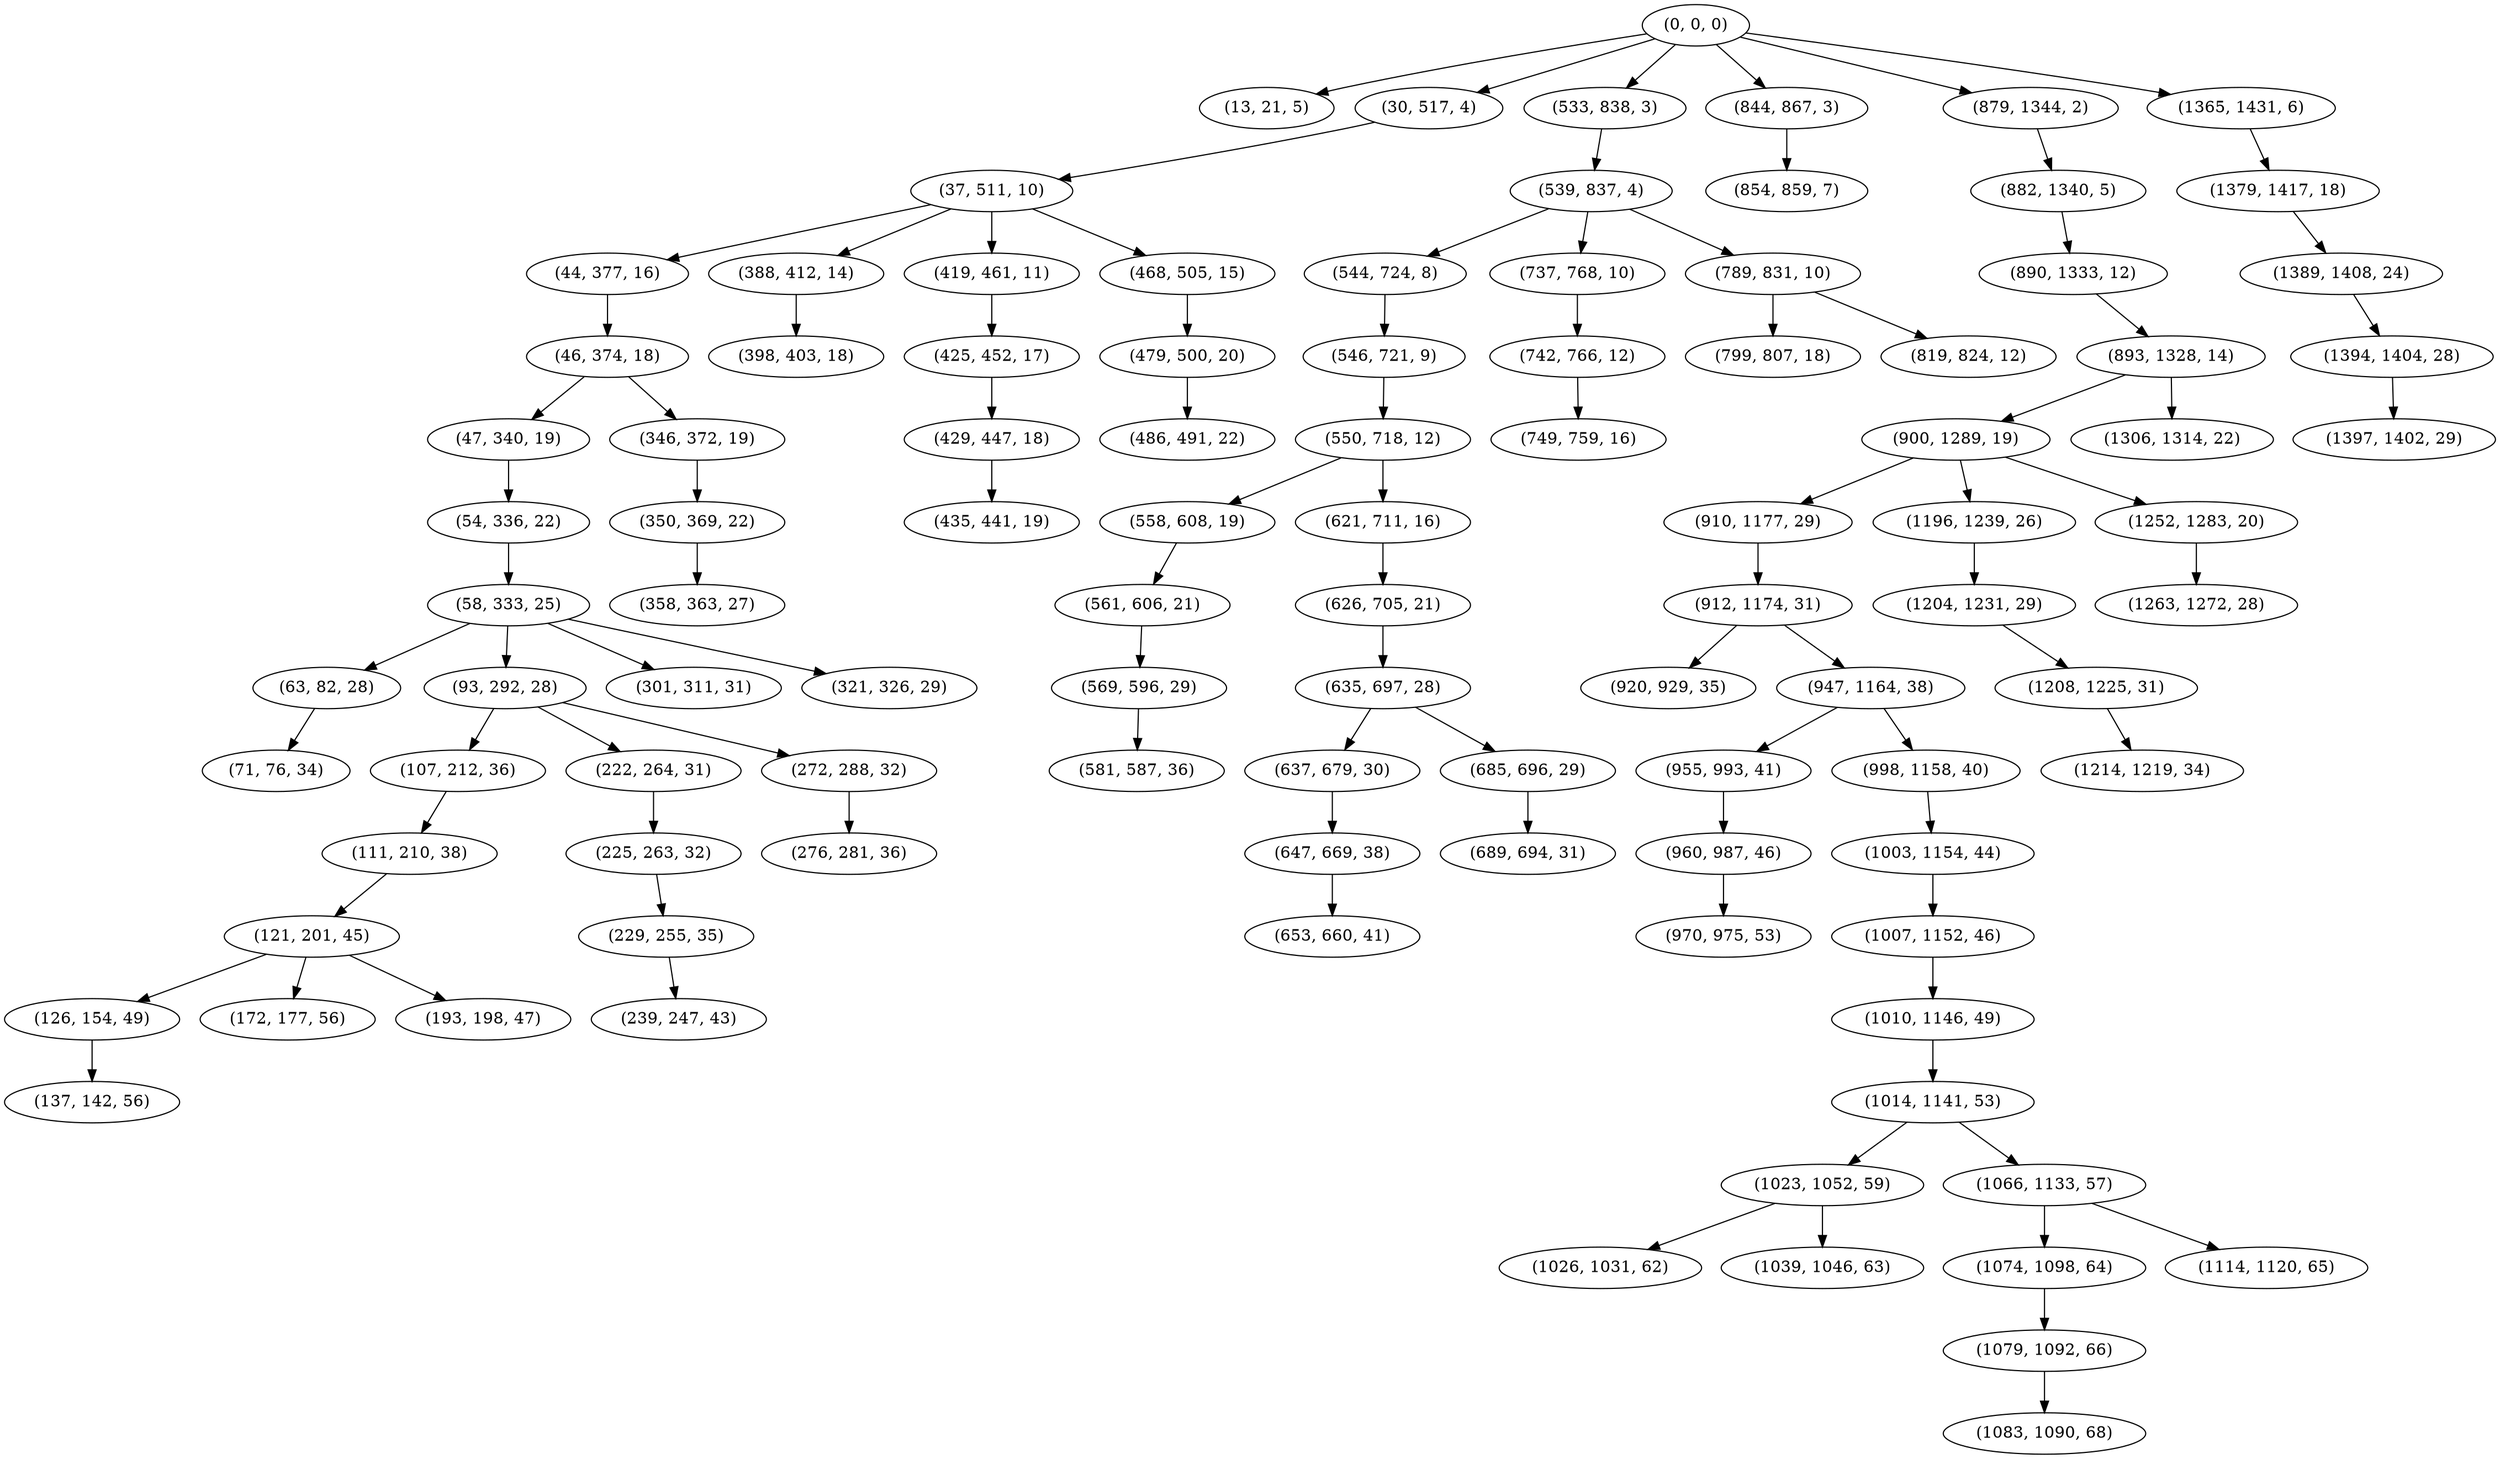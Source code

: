 digraph tree {
    "(0, 0, 0)";
    "(13, 21, 5)";
    "(30, 517, 4)";
    "(37, 511, 10)";
    "(44, 377, 16)";
    "(46, 374, 18)";
    "(47, 340, 19)";
    "(54, 336, 22)";
    "(58, 333, 25)";
    "(63, 82, 28)";
    "(71, 76, 34)";
    "(93, 292, 28)";
    "(107, 212, 36)";
    "(111, 210, 38)";
    "(121, 201, 45)";
    "(126, 154, 49)";
    "(137, 142, 56)";
    "(172, 177, 56)";
    "(193, 198, 47)";
    "(222, 264, 31)";
    "(225, 263, 32)";
    "(229, 255, 35)";
    "(239, 247, 43)";
    "(272, 288, 32)";
    "(276, 281, 36)";
    "(301, 311, 31)";
    "(321, 326, 29)";
    "(346, 372, 19)";
    "(350, 369, 22)";
    "(358, 363, 27)";
    "(388, 412, 14)";
    "(398, 403, 18)";
    "(419, 461, 11)";
    "(425, 452, 17)";
    "(429, 447, 18)";
    "(435, 441, 19)";
    "(468, 505, 15)";
    "(479, 500, 20)";
    "(486, 491, 22)";
    "(533, 838, 3)";
    "(539, 837, 4)";
    "(544, 724, 8)";
    "(546, 721, 9)";
    "(550, 718, 12)";
    "(558, 608, 19)";
    "(561, 606, 21)";
    "(569, 596, 29)";
    "(581, 587, 36)";
    "(621, 711, 16)";
    "(626, 705, 21)";
    "(635, 697, 28)";
    "(637, 679, 30)";
    "(647, 669, 38)";
    "(653, 660, 41)";
    "(685, 696, 29)";
    "(689, 694, 31)";
    "(737, 768, 10)";
    "(742, 766, 12)";
    "(749, 759, 16)";
    "(789, 831, 10)";
    "(799, 807, 18)";
    "(819, 824, 12)";
    "(844, 867, 3)";
    "(854, 859, 7)";
    "(879, 1344, 2)";
    "(882, 1340, 5)";
    "(890, 1333, 12)";
    "(893, 1328, 14)";
    "(900, 1289, 19)";
    "(910, 1177, 29)";
    "(912, 1174, 31)";
    "(920, 929, 35)";
    "(947, 1164, 38)";
    "(955, 993, 41)";
    "(960, 987, 46)";
    "(970, 975, 53)";
    "(998, 1158, 40)";
    "(1003, 1154, 44)";
    "(1007, 1152, 46)";
    "(1010, 1146, 49)";
    "(1014, 1141, 53)";
    "(1023, 1052, 59)";
    "(1026, 1031, 62)";
    "(1039, 1046, 63)";
    "(1066, 1133, 57)";
    "(1074, 1098, 64)";
    "(1079, 1092, 66)";
    "(1083, 1090, 68)";
    "(1114, 1120, 65)";
    "(1196, 1239, 26)";
    "(1204, 1231, 29)";
    "(1208, 1225, 31)";
    "(1214, 1219, 34)";
    "(1252, 1283, 20)";
    "(1263, 1272, 28)";
    "(1306, 1314, 22)";
    "(1365, 1431, 6)";
    "(1379, 1417, 18)";
    "(1389, 1408, 24)";
    "(1394, 1404, 28)";
    "(1397, 1402, 29)";
    "(0, 0, 0)" -> "(13, 21, 5)";
    "(0, 0, 0)" -> "(30, 517, 4)";
    "(0, 0, 0)" -> "(533, 838, 3)";
    "(0, 0, 0)" -> "(844, 867, 3)";
    "(0, 0, 0)" -> "(879, 1344, 2)";
    "(0, 0, 0)" -> "(1365, 1431, 6)";
    "(30, 517, 4)" -> "(37, 511, 10)";
    "(37, 511, 10)" -> "(44, 377, 16)";
    "(37, 511, 10)" -> "(388, 412, 14)";
    "(37, 511, 10)" -> "(419, 461, 11)";
    "(37, 511, 10)" -> "(468, 505, 15)";
    "(44, 377, 16)" -> "(46, 374, 18)";
    "(46, 374, 18)" -> "(47, 340, 19)";
    "(46, 374, 18)" -> "(346, 372, 19)";
    "(47, 340, 19)" -> "(54, 336, 22)";
    "(54, 336, 22)" -> "(58, 333, 25)";
    "(58, 333, 25)" -> "(63, 82, 28)";
    "(58, 333, 25)" -> "(93, 292, 28)";
    "(58, 333, 25)" -> "(301, 311, 31)";
    "(58, 333, 25)" -> "(321, 326, 29)";
    "(63, 82, 28)" -> "(71, 76, 34)";
    "(93, 292, 28)" -> "(107, 212, 36)";
    "(93, 292, 28)" -> "(222, 264, 31)";
    "(93, 292, 28)" -> "(272, 288, 32)";
    "(107, 212, 36)" -> "(111, 210, 38)";
    "(111, 210, 38)" -> "(121, 201, 45)";
    "(121, 201, 45)" -> "(126, 154, 49)";
    "(121, 201, 45)" -> "(172, 177, 56)";
    "(121, 201, 45)" -> "(193, 198, 47)";
    "(126, 154, 49)" -> "(137, 142, 56)";
    "(222, 264, 31)" -> "(225, 263, 32)";
    "(225, 263, 32)" -> "(229, 255, 35)";
    "(229, 255, 35)" -> "(239, 247, 43)";
    "(272, 288, 32)" -> "(276, 281, 36)";
    "(346, 372, 19)" -> "(350, 369, 22)";
    "(350, 369, 22)" -> "(358, 363, 27)";
    "(388, 412, 14)" -> "(398, 403, 18)";
    "(419, 461, 11)" -> "(425, 452, 17)";
    "(425, 452, 17)" -> "(429, 447, 18)";
    "(429, 447, 18)" -> "(435, 441, 19)";
    "(468, 505, 15)" -> "(479, 500, 20)";
    "(479, 500, 20)" -> "(486, 491, 22)";
    "(533, 838, 3)" -> "(539, 837, 4)";
    "(539, 837, 4)" -> "(544, 724, 8)";
    "(539, 837, 4)" -> "(737, 768, 10)";
    "(539, 837, 4)" -> "(789, 831, 10)";
    "(544, 724, 8)" -> "(546, 721, 9)";
    "(546, 721, 9)" -> "(550, 718, 12)";
    "(550, 718, 12)" -> "(558, 608, 19)";
    "(550, 718, 12)" -> "(621, 711, 16)";
    "(558, 608, 19)" -> "(561, 606, 21)";
    "(561, 606, 21)" -> "(569, 596, 29)";
    "(569, 596, 29)" -> "(581, 587, 36)";
    "(621, 711, 16)" -> "(626, 705, 21)";
    "(626, 705, 21)" -> "(635, 697, 28)";
    "(635, 697, 28)" -> "(637, 679, 30)";
    "(635, 697, 28)" -> "(685, 696, 29)";
    "(637, 679, 30)" -> "(647, 669, 38)";
    "(647, 669, 38)" -> "(653, 660, 41)";
    "(685, 696, 29)" -> "(689, 694, 31)";
    "(737, 768, 10)" -> "(742, 766, 12)";
    "(742, 766, 12)" -> "(749, 759, 16)";
    "(789, 831, 10)" -> "(799, 807, 18)";
    "(789, 831, 10)" -> "(819, 824, 12)";
    "(844, 867, 3)" -> "(854, 859, 7)";
    "(879, 1344, 2)" -> "(882, 1340, 5)";
    "(882, 1340, 5)" -> "(890, 1333, 12)";
    "(890, 1333, 12)" -> "(893, 1328, 14)";
    "(893, 1328, 14)" -> "(900, 1289, 19)";
    "(893, 1328, 14)" -> "(1306, 1314, 22)";
    "(900, 1289, 19)" -> "(910, 1177, 29)";
    "(900, 1289, 19)" -> "(1196, 1239, 26)";
    "(900, 1289, 19)" -> "(1252, 1283, 20)";
    "(910, 1177, 29)" -> "(912, 1174, 31)";
    "(912, 1174, 31)" -> "(920, 929, 35)";
    "(912, 1174, 31)" -> "(947, 1164, 38)";
    "(947, 1164, 38)" -> "(955, 993, 41)";
    "(947, 1164, 38)" -> "(998, 1158, 40)";
    "(955, 993, 41)" -> "(960, 987, 46)";
    "(960, 987, 46)" -> "(970, 975, 53)";
    "(998, 1158, 40)" -> "(1003, 1154, 44)";
    "(1003, 1154, 44)" -> "(1007, 1152, 46)";
    "(1007, 1152, 46)" -> "(1010, 1146, 49)";
    "(1010, 1146, 49)" -> "(1014, 1141, 53)";
    "(1014, 1141, 53)" -> "(1023, 1052, 59)";
    "(1014, 1141, 53)" -> "(1066, 1133, 57)";
    "(1023, 1052, 59)" -> "(1026, 1031, 62)";
    "(1023, 1052, 59)" -> "(1039, 1046, 63)";
    "(1066, 1133, 57)" -> "(1074, 1098, 64)";
    "(1066, 1133, 57)" -> "(1114, 1120, 65)";
    "(1074, 1098, 64)" -> "(1079, 1092, 66)";
    "(1079, 1092, 66)" -> "(1083, 1090, 68)";
    "(1196, 1239, 26)" -> "(1204, 1231, 29)";
    "(1204, 1231, 29)" -> "(1208, 1225, 31)";
    "(1208, 1225, 31)" -> "(1214, 1219, 34)";
    "(1252, 1283, 20)" -> "(1263, 1272, 28)";
    "(1365, 1431, 6)" -> "(1379, 1417, 18)";
    "(1379, 1417, 18)" -> "(1389, 1408, 24)";
    "(1389, 1408, 24)" -> "(1394, 1404, 28)";
    "(1394, 1404, 28)" -> "(1397, 1402, 29)";
}
